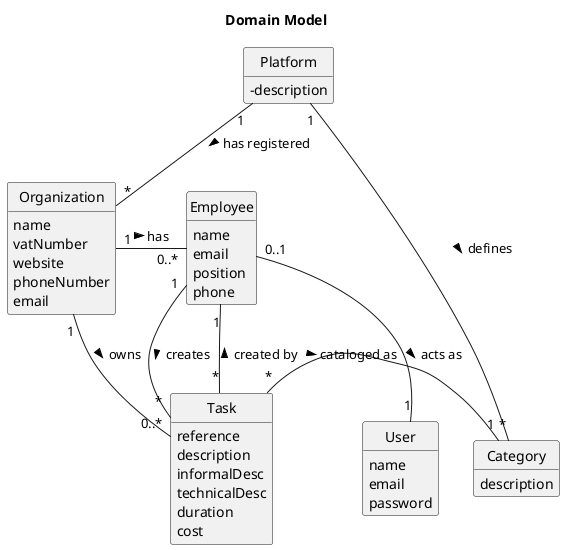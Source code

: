 @startuml
skinparam monochrome true
skinparam packageStyle rectangle
skinparam shadowing false

'left to right direction

skinparam classAttributeIconSize 0

hide circle
hide methods

title Domain Model

class Platform {
  -description
}

class Organization {
    name
    vatNumber
    website
    phoneNumber
    email
}

class Task {
    reference
    description
    informalDesc
    technicalDesc
    duration
    cost
}

class Category {
    description
}

class Employee {
    name
    email
    position
    phone
}

class User {
    name
    email
    password
}

Platform "1" -- "*" Organization : has registered >
Platform "1" -- "*" Category : defines >
Organization "1" - "0..*" Employee : has >
Organization "1" - "0..*" Task: owns >
Task "*" -- "1" Employee: created by >
Employee "1" -- "*" Task : creates >
Employee "0..1" -- "1" User: acts as >
Task "*" - "1" Category: cataloged as >
@enduml